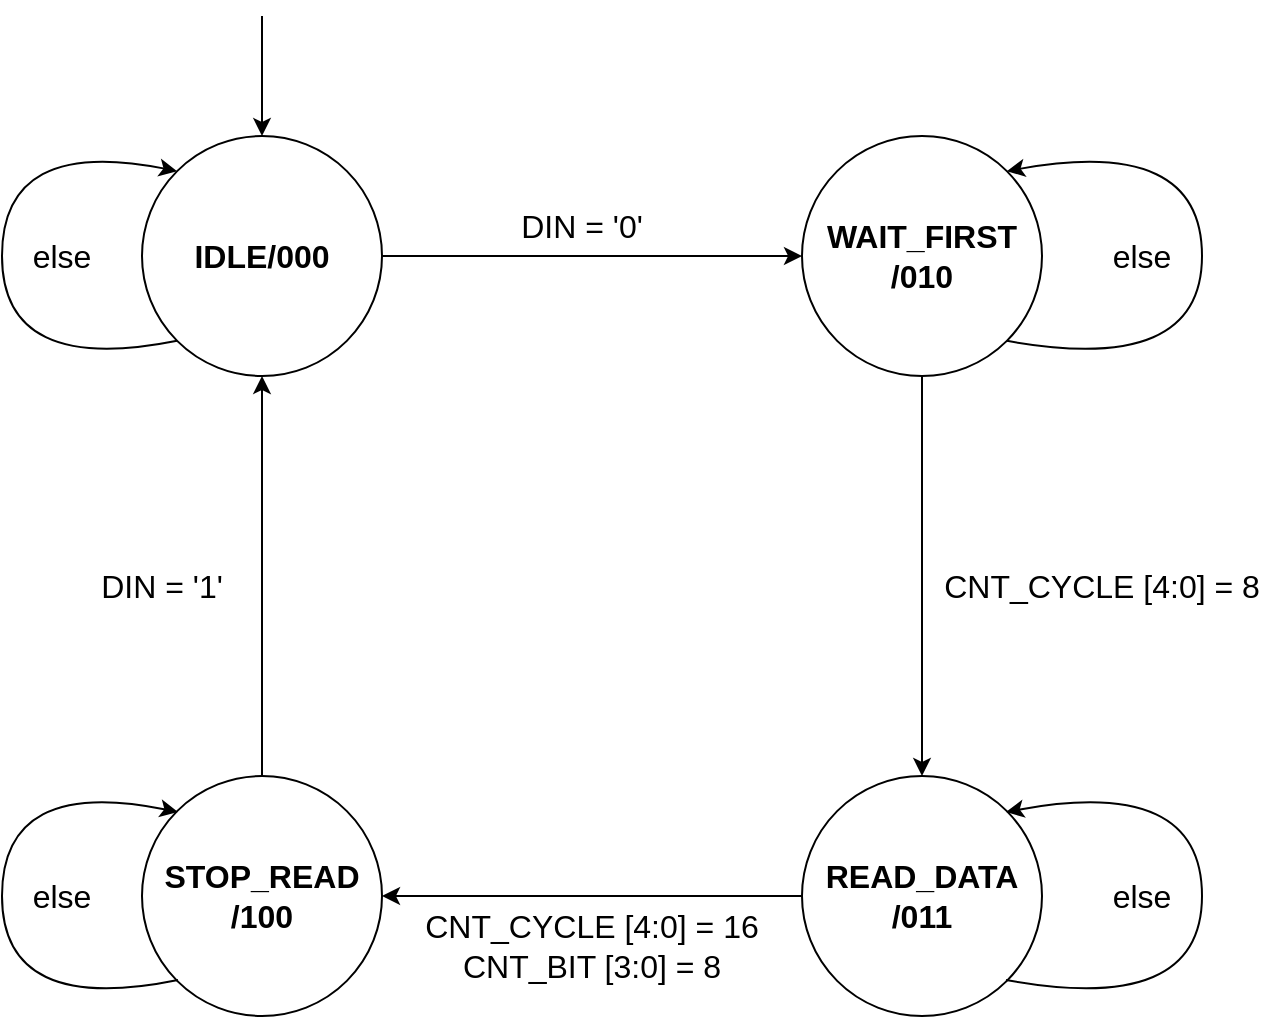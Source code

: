 <mxfile version="24.2.1" type="device">
  <diagram name="Page-1" id="kLbU6HqEVQ4GJ34NbLrl">
    <mxGraphModel dx="1434" dy="759" grid="1" gridSize="10" guides="1" tooltips="1" connect="1" arrows="1" fold="1" page="1" pageScale="1" pageWidth="850" pageHeight="1100" math="0" shadow="0">
      <root>
        <mxCell id="0" />
        <mxCell id="1" parent="0" />
        <mxCell id="ioGyp-gqQDISdZr-QKNe-1" value="" style="ellipse;whiteSpace=wrap;html=1;" vertex="1" parent="1">
          <mxGeometry x="110" y="80" width="120" height="120" as="geometry" />
        </mxCell>
        <mxCell id="ioGyp-gqQDISdZr-QKNe-2" value="&lt;font style=&quot;font-size: 16px;&quot;&gt;&lt;b&gt;IDLE/000&lt;/b&gt;&lt;/font&gt;" style="text;html=1;align=center;verticalAlign=middle;whiteSpace=wrap;rounded=0;" vertex="1" parent="1">
          <mxGeometry x="130" y="125" width="80" height="30" as="geometry" />
        </mxCell>
        <mxCell id="ioGyp-gqQDISdZr-QKNe-3" value="" style="endArrow=classic;html=1;rounded=0;entryX=0.5;entryY=0;entryDx=0;entryDy=0;" edge="1" parent="1" target="ioGyp-gqQDISdZr-QKNe-1">
          <mxGeometry width="50" height="50" relative="1" as="geometry">
            <mxPoint x="170" y="20" as="sourcePoint" />
            <mxPoint x="450" y="370" as="targetPoint" />
          </mxGeometry>
        </mxCell>
        <mxCell id="ioGyp-gqQDISdZr-QKNe-4" value="" style="curved=1;endArrow=classic;html=1;rounded=0;exitX=0;exitY=1;exitDx=0;exitDy=0;entryX=0;entryY=0;entryDx=0;entryDy=0;" edge="1" parent="1" source="ioGyp-gqQDISdZr-QKNe-1" target="ioGyp-gqQDISdZr-QKNe-1">
          <mxGeometry width="50" height="50" relative="1" as="geometry">
            <mxPoint x="400" y="420" as="sourcePoint" />
            <mxPoint x="450" y="370" as="targetPoint" />
            <Array as="points">
              <mxPoint x="40" y="200" />
              <mxPoint x="40" y="80" />
            </Array>
          </mxGeometry>
        </mxCell>
        <mxCell id="ioGyp-gqQDISdZr-QKNe-5" value="" style="endArrow=classic;html=1;rounded=0;exitX=1;exitY=0.5;exitDx=0;exitDy=0;" edge="1" parent="1" source="ioGyp-gqQDISdZr-QKNe-1">
          <mxGeometry width="50" height="50" relative="1" as="geometry">
            <mxPoint x="400" y="420" as="sourcePoint" />
            <mxPoint x="440" y="140" as="targetPoint" />
          </mxGeometry>
        </mxCell>
        <mxCell id="ioGyp-gqQDISdZr-QKNe-6" value="&lt;font style=&quot;font-size: 16px;&quot;&gt;DIN = &#39;0&#39;&lt;br&gt;&lt;/font&gt;" style="text;html=1;align=center;verticalAlign=middle;whiteSpace=wrap;rounded=0;" vertex="1" parent="1">
          <mxGeometry x="290" y="110" width="80" height="30" as="geometry" />
        </mxCell>
        <mxCell id="ioGyp-gqQDISdZr-QKNe-7" value="" style="ellipse;whiteSpace=wrap;html=1;" vertex="1" parent="1">
          <mxGeometry x="440" y="80" width="120" height="120" as="geometry" />
        </mxCell>
        <mxCell id="ioGyp-gqQDISdZr-QKNe-8" value="&lt;div&gt;&lt;font style=&quot;font-size: 16px;&quot;&gt;&lt;b&gt;WAIT_FIRST&lt;/b&gt;&lt;/font&gt;&lt;/div&gt;&lt;div&gt;&lt;font style=&quot;font-size: 16px;&quot;&gt;&lt;b&gt;/010&lt;/b&gt;&lt;/font&gt;&lt;/div&gt;" style="text;html=1;align=center;verticalAlign=middle;whiteSpace=wrap;rounded=0;" vertex="1" parent="1">
          <mxGeometry x="445" y="117.5" width="110" height="45" as="geometry" />
        </mxCell>
        <mxCell id="ioGyp-gqQDISdZr-QKNe-9" value="&lt;font style=&quot;font-size: 16px;&quot;&gt;else&lt;/font&gt;" style="text;html=1;align=center;verticalAlign=middle;whiteSpace=wrap;rounded=0;" vertex="1" parent="1">
          <mxGeometry x="40" y="125" width="60" height="30" as="geometry" />
        </mxCell>
        <mxCell id="ioGyp-gqQDISdZr-QKNe-10" value="" style="curved=1;endArrow=classic;html=1;rounded=0;exitX=1;exitY=1;exitDx=0;exitDy=0;entryX=1;entryY=0;entryDx=0;entryDy=0;" edge="1" parent="1" source="ioGyp-gqQDISdZr-QKNe-7" target="ioGyp-gqQDISdZr-QKNe-7">
          <mxGeometry width="50" height="50" relative="1" as="geometry">
            <mxPoint x="138" y="192" as="sourcePoint" />
            <mxPoint x="138" y="108" as="targetPoint" />
            <Array as="points">
              <mxPoint x="640" y="200" />
              <mxPoint x="640" y="80" />
            </Array>
          </mxGeometry>
        </mxCell>
        <mxCell id="ioGyp-gqQDISdZr-QKNe-11" value="&lt;font style=&quot;font-size: 16px;&quot;&gt;else&lt;/font&gt;" style="text;html=1;align=center;verticalAlign=middle;whiteSpace=wrap;rounded=0;" vertex="1" parent="1">
          <mxGeometry x="580" y="125" width="60" height="30" as="geometry" />
        </mxCell>
        <mxCell id="ioGyp-gqQDISdZr-QKNe-12" value="" style="ellipse;whiteSpace=wrap;html=1;" vertex="1" parent="1">
          <mxGeometry x="440" y="400" width="120" height="120" as="geometry" />
        </mxCell>
        <mxCell id="ioGyp-gqQDISdZr-QKNe-13" value="" style="endArrow=classic;html=1;rounded=0;exitX=0.5;exitY=1;exitDx=0;exitDy=0;entryX=0.5;entryY=0;entryDx=0;entryDy=0;" edge="1" parent="1" source="ioGyp-gqQDISdZr-QKNe-7" target="ioGyp-gqQDISdZr-QKNe-12">
          <mxGeometry width="50" height="50" relative="1" as="geometry">
            <mxPoint x="410" y="300" as="sourcePoint" />
            <mxPoint x="620" y="300" as="targetPoint" />
          </mxGeometry>
        </mxCell>
        <mxCell id="ioGyp-gqQDISdZr-QKNe-16" value="" style="curved=1;endArrow=classic;html=1;rounded=0;exitX=1;exitY=1;exitDx=0;exitDy=0;entryX=1;entryY=0;entryDx=0;entryDy=0;" edge="1" parent="1">
          <mxGeometry width="50" height="50" relative="1" as="geometry">
            <mxPoint x="542" y="502" as="sourcePoint" />
            <mxPoint x="542" y="418" as="targetPoint" />
            <Array as="points">
              <mxPoint x="640" y="520" />
              <mxPoint x="640" y="400" />
            </Array>
          </mxGeometry>
        </mxCell>
        <mxCell id="ioGyp-gqQDISdZr-QKNe-17" value="&lt;font style=&quot;font-size: 16px;&quot;&gt;else&lt;/font&gt;" style="text;html=1;align=center;verticalAlign=middle;whiteSpace=wrap;rounded=0;" vertex="1" parent="1">
          <mxGeometry x="580" y="445" width="60" height="30" as="geometry" />
        </mxCell>
        <mxCell id="ioGyp-gqQDISdZr-QKNe-18" value="&lt;font style=&quot;font-size: 16px;&quot;&gt;CNT_CYCLE [4:0] = 8&lt;br&gt;&lt;/font&gt;" style="text;html=1;align=center;verticalAlign=middle;whiteSpace=wrap;rounded=0;" vertex="1" parent="1">
          <mxGeometry x="510" y="290" width="160" height="30" as="geometry" />
        </mxCell>
        <mxCell id="ioGyp-gqQDISdZr-QKNe-19" value="&lt;div style=&quot;font-size: 16px;&quot;&gt;&lt;font style=&quot;font-size: 16px;&quot;&gt;&lt;b&gt;READ_DATA&lt;/b&gt;&lt;/font&gt;&lt;/div&gt;&lt;div style=&quot;font-size: 16px;&quot;&gt;&lt;font style=&quot;font-size: 16px;&quot;&gt;&lt;b&gt;&lt;font style=&quot;font-size: 16px;&quot;&gt;/011&lt;/font&gt;&lt;br&gt;&lt;/b&gt;&lt;/font&gt;&lt;/div&gt;" style="text;html=1;align=center;verticalAlign=middle;whiteSpace=wrap;rounded=0;" vertex="1" parent="1">
          <mxGeometry x="445" y="437.5" width="110" height="45" as="geometry" />
        </mxCell>
        <mxCell id="ioGyp-gqQDISdZr-QKNe-20" value="" style="endArrow=classic;html=1;rounded=0;entryX=1;entryY=0.5;entryDx=0;entryDy=0;exitX=0;exitY=0.5;exitDx=0;exitDy=0;" edge="1" parent="1" source="ioGyp-gqQDISdZr-QKNe-12" target="ioGyp-gqQDISdZr-QKNe-21">
          <mxGeometry width="50" height="50" relative="1" as="geometry">
            <mxPoint x="400" y="540" as="sourcePoint" />
            <mxPoint x="440" y="459.5" as="targetPoint" />
          </mxGeometry>
        </mxCell>
        <mxCell id="ioGyp-gqQDISdZr-QKNe-21" value="" style="ellipse;whiteSpace=wrap;html=1;" vertex="1" parent="1">
          <mxGeometry x="110" y="400" width="120" height="120" as="geometry" />
        </mxCell>
        <mxCell id="ioGyp-gqQDISdZr-QKNe-22" value="" style="endArrow=classic;html=1;rounded=0;exitX=0.5;exitY=0;exitDx=0;exitDy=0;entryX=0.5;entryY=1;entryDx=0;entryDy=0;" edge="1" parent="1" source="ioGyp-gqQDISdZr-QKNe-21" target="ioGyp-gqQDISdZr-QKNe-1">
          <mxGeometry width="50" height="50" relative="1" as="geometry">
            <mxPoint x="510" y="210" as="sourcePoint" />
            <mxPoint x="510" y="410" as="targetPoint" />
          </mxGeometry>
        </mxCell>
        <mxCell id="ioGyp-gqQDISdZr-QKNe-23" value="&lt;font style=&quot;font-size: 16px;&quot;&gt;CNT_CYCLE [4:0] = 16&lt;br&gt;CNT_BIT [3:0] = 8&lt;br&gt;&lt;/font&gt;" style="text;html=1;align=center;verticalAlign=middle;whiteSpace=wrap;rounded=0;" vertex="1" parent="1">
          <mxGeometry x="250" y="470" width="170" height="30" as="geometry" />
        </mxCell>
        <mxCell id="ioGyp-gqQDISdZr-QKNe-24" value="&lt;div&gt;&lt;b&gt;&lt;font style=&quot;font-size: 16px;&quot;&gt;STOP_READ&lt;/font&gt;&lt;/b&gt;&lt;/div&gt;&lt;div&gt;&lt;b&gt;&lt;font style=&quot;font-size: 16px;&quot;&gt;/100&lt;/font&gt;&lt;/b&gt;&lt;/div&gt;" style="text;html=1;align=center;verticalAlign=middle;whiteSpace=wrap;rounded=0;" vertex="1" parent="1">
          <mxGeometry x="115" y="437.5" width="110" height="45" as="geometry" />
        </mxCell>
        <mxCell id="ioGyp-gqQDISdZr-QKNe-25" value="" style="curved=1;endArrow=classic;html=1;rounded=0;exitX=0;exitY=1;exitDx=0;exitDy=0;entryX=0;entryY=0;entryDx=0;entryDy=0;" edge="1" parent="1">
          <mxGeometry width="50" height="50" relative="1" as="geometry">
            <mxPoint x="128" y="502" as="sourcePoint" />
            <mxPoint x="128" y="418" as="targetPoint" />
            <Array as="points">
              <mxPoint x="40" y="520" />
              <mxPoint x="40" y="400" />
            </Array>
          </mxGeometry>
        </mxCell>
        <mxCell id="ioGyp-gqQDISdZr-QKNe-26" value="&lt;font style=&quot;font-size: 16px;&quot;&gt;else&lt;/font&gt;" style="text;html=1;align=center;verticalAlign=middle;whiteSpace=wrap;rounded=0;" vertex="1" parent="1">
          <mxGeometry x="40" y="445" width="60" height="30" as="geometry" />
        </mxCell>
        <mxCell id="ioGyp-gqQDISdZr-QKNe-27" value="&lt;font style=&quot;font-size: 16px;&quot;&gt;DIN = &#39;1&#39;&lt;br&gt;&lt;/font&gt;" style="text;html=1;align=center;verticalAlign=middle;whiteSpace=wrap;rounded=0;" vertex="1" parent="1">
          <mxGeometry x="80" y="290" width="80" height="30" as="geometry" />
        </mxCell>
      </root>
    </mxGraphModel>
  </diagram>
</mxfile>

